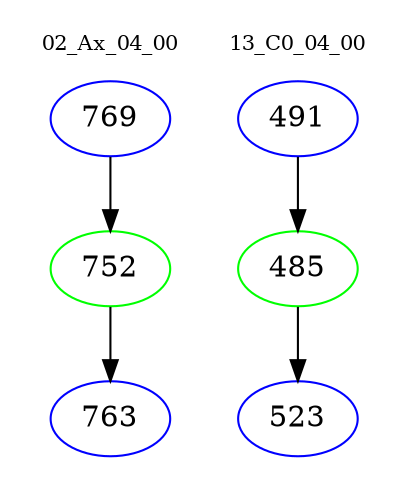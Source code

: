 digraph{
subgraph cluster_0 {
color = white
label = "02_Ax_04_00";
fontsize=10;
T0_769 [label="769", color="blue"]
T0_769 -> T0_752 [color="black"]
T0_752 [label="752", color="green"]
T0_752 -> T0_763 [color="black"]
T0_763 [label="763", color="blue"]
}
subgraph cluster_1 {
color = white
label = "13_C0_04_00";
fontsize=10;
T1_491 [label="491", color="blue"]
T1_491 -> T1_485 [color="black"]
T1_485 [label="485", color="green"]
T1_485 -> T1_523 [color="black"]
T1_523 [label="523", color="blue"]
}
}
